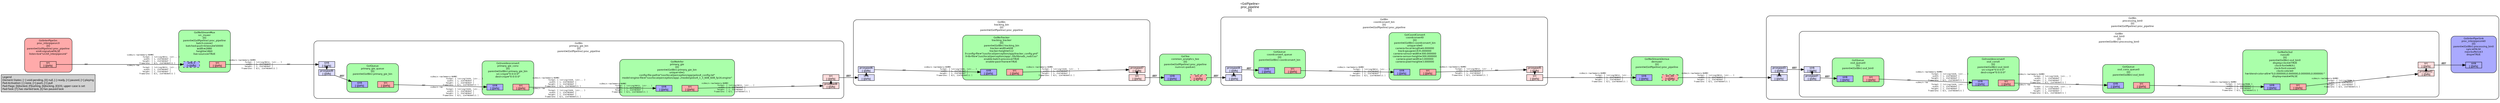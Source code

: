 digraph pipeline {
  rankdir=LR;
  fontname="sans";
  fontsize="10";
  labelloc=t;
  nodesep=.1;
  ranksep=.2;
  label="<GstPipeline>\nproc_pipeline\n[0]";
  node [style="filled,rounded", shape=box, fontsize="9", fontname="sans", margin="0.0,0.0"];
  edge [labelfontsize="6", fontsize="9", fontname="monospace"];
  
  legend [
    pos="0,0!",
    margin="0.05,0.05",
    style="filled",
    label="Legend\lElement-States: [~] void-pending, [0] null, [-] ready, [=] paused, [>] playing\lPad-Activation: [-] none, [>] push, [<] pull\lPad-Flags: [b]locked, [f]lushing, [b]locking, [E]OS; upper-case is set\lPad-Task: [T] has started task, [t] has paused task\l",
  ];
  subgraph cluster_common_analytics_tee_0x55b80b3000 {
    fontname="Bitstream Vera Sans";
    fontsize="8";
    style="filled,rounded";
    color=black;
    label="GstTee\ncommon_analytics_tee\n[0]\nparent=(GstPipeline) proc_pipeline\nnum-src-pads=1";
    subgraph cluster_common_analytics_tee_0x55b80b3000_sink {
      label="";
      style="invis";
      common_analytics_tee_0x55b80b3000_sink_0x55b8076f70 [color=black, fillcolor="#aaaaff", label="sink\n[-][bFb]", height="0.2", style="filled,solid"];
    }

    subgraph cluster_common_analytics_tee_0x55b80b3000_src {
      label="";
      style="invis";
      common_analytics_tee_0x55b80b3000_src_0_0x55b7deb8a0 [color=black, fillcolor="#ffaaaa", label="src_0\n[-][bFb]", height="0.2", style="filled,dashed"];
    }

    common_analytics_tee_0x55b80b3000_sink_0x55b8076f70 -> common_analytics_tee_0x55b80b3000_src_0_0x55b7deb8a0 [style="invis"];
    fillcolor="#aaffaa";
  }

  common_analytics_tee_0x55b80b3000_src_0_0x55b7deb8a0 -> coordconvert_bin_0x55b7da0740_sink_0x55b7de8ae0 [label="ANY"]
  subgraph cluster_primary_gie_bin_0x55b7da0a80 {
    fontname="Bitstream Vera Sans";
    fontsize="8";
    style="filled,rounded";
    color=black;
    label="GstBin\nprimary_gie_bin\n[0]\nparent=(GstPipeline) proc_pipeline";
    subgraph cluster_primary_gie_bin_0x55b7da0a80_sink {
      label="";
      style="invis";
      _proxypad9_0x55b7deb650 [color=black, fillcolor="#ddddff", label="proxypad9\n[-][bfb]", height="0.2", style="filled,solid"];
    primary_gie_bin_0x55b7da0a80_sink_0x55b7de9760 -> _proxypad9_0x55b7deb650 [style=dashed, minlen=0]
      primary_gie_bin_0x55b7da0a80_sink_0x55b7de9760 [color=black, fillcolor="#ddddff", label="sink\n[-][bFb]", height="0.2", style="filled,solid"];
    }

    subgraph cluster_primary_gie_bin_0x55b7da0a80_src {
      label="";
      style="invis";
      _proxypad8_0x55b7deb3f0 [color=black, fillcolor="#ffdddd", label="proxypad8\n[-][bfb]", height="0.2", style="filled,solid"];
    _proxypad8_0x55b7deb3f0 -> primary_gie_bin_0x55b7da0a80_src_0x55b7de94e0 [style=dashed, minlen=0]
      primary_gie_bin_0x55b7da0a80_src_0x55b7de94e0 [color=black, fillcolor="#ffdddd", label="src\n[-][bFb]", height="0.2", style="filled,solid"];
    }

    primary_gie_bin_0x55b7da0a80_sink_0x55b7de9760 -> primary_gie_bin_0x55b7da0a80_src_0x55b7de94e0 [style="invis"];
    fillcolor="#ffffff";
    subgraph cluster_primary_gie_0x55b80894e0 {
      fontname="Bitstream Vera Sans";
      fontsize="8";
      style="filled,rounded";
      color=black;
      label="GstNvInfer\nprimary_gie\n[0]\nparent=(GstBin) primary_gie_bin\nunique-id=1\nconfig-file-path=\"/usr/local/perception/app/yolov4_config.txt\"\nmodel-engine-file=\"/usr/local/perception/app/../model/yolov4_1_3_608_608_fp16.engine\"";
      subgraph cluster_primary_gie_0x55b80894e0_sink {
        label="";
        style="invis";
        primary_gie_0x55b80894e0_sink_0x55b8076ad0 [color=black, fillcolor="#aaaaff", label="sink\n[-][bFb]", height="0.2", style="filled,solid"];
      }

      subgraph cluster_primary_gie_0x55b80894e0_src {
        label="";
        style="invis";
        primary_gie_0x55b80894e0_src_0x55b8076d20 [color=black, fillcolor="#ffaaaa", label="src\n[-][bFb]", height="0.2", style="filled,solid"];
      }

      primary_gie_0x55b80894e0_sink_0x55b8076ad0 -> primary_gie_0x55b80894e0_src_0x55b8076d20 [style="invis"];
      fillcolor="#aaffaa";
    }

    primary_gie_0x55b80894e0_src_0x55b8076d20 -> _proxypad8_0x55b7deb3f0 [labeldistance="10", labelangle="0", label="                                                  ", taillabel="video/x-raw(memory:NVMM)\l              format: { (string)NV12, (str... }\l               width: [ 1, 2147483647 ]\l              height: [ 1, 2147483647 ]\l           framerate: [ 0/1, 2147483647/1 ]\l", headlabel="ANY"]
    subgraph cluster_primary_gie_conv_0x55b8073a80 {
      fontname="Bitstream Vera Sans";
      fontsize="8";
      style="filled,rounded";
      color=black;
      label="Gstnvvideoconvert\nprimary_gie_conv\n[0]\nparent=(GstBin) primary_gie_bin\nsrc-crop=\"0:0:0:0\"\ndest-crop=\"0:0:0:0\"";
      subgraph cluster_primary_gie_conv_0x55b8073a80_sink {
        label="";
        style="invis";
        primary_gie_conv_0x55b8073a80_sink_0x55b8076190 [color=black, fillcolor="#aaaaff", label="sink\n[-][bFb]", height="0.2", style="filled,solid"];
      }

      subgraph cluster_primary_gie_conv_0x55b8073a80_src {
        label="";
        style="invis";
        primary_gie_conv_0x55b8073a80_src_0x55b80763e0 [color=black, fillcolor="#ffaaaa", label="src\n[-][bFb]", height="0.2", style="filled,solid"];
      }

      primary_gie_conv_0x55b8073a80_sink_0x55b8076190 -> primary_gie_conv_0x55b8073a80_src_0x55b80763e0 [style="invis"];
      fillcolor="#aaffaa";
    }

    primary_gie_conv_0x55b8073a80_src_0x55b80763e0 -> primary_gie_0x55b80894e0_sink_0x55b8076ad0 [labeldistance="10", labelangle="0", label="                                                  ", taillabel="video/x-raw(memory:NVMM)\l              format: { (string)I420, (str... }\l               width: [ 1, 2147483647 ]\l              height: [ 1, 2147483647 ]\l           framerate: [ 0/1, 2147483647/1 ]\lvideo/x-raw\l              format: { (string)I420, (str... }\l               width: [ 1, 2147483647 ]\l              height: [ 1, 2147483647 ]\l           framerate: [ 0/1, 2147483647/1 ]\l", headlabel="video/x-raw(memory:NVMM)\l              format: { (string)NV12, (str... }\l               width: [ 1, 2147483647 ]\l              height: [ 1, 2147483647 ]\l           framerate: [ 0/1, 2147483647/1 ]\l"]
    subgraph cluster_primary_gie_queue_0x55b7e2eac0 {
      fontname="Bitstream Vera Sans";
      fontsize="8";
      style="filled,rounded";
      color=black;
      label="GstQueue\nprimary_gie_queue\n[0]\nparent=(GstBin) primary_gie_bin";
      subgraph cluster_primary_gie_queue_0x55b7e2eac0_sink {
        label="";
        style="invis";
        primary_gie_queue_0x55b7e2eac0_sink_0x55b8076630 [color=black, fillcolor="#aaaaff", label="sink\n[-][bFb]", height="0.2", style="filled,solid"];
      }

      subgraph cluster_primary_gie_queue_0x55b7e2eac0_src {
        label="";
        style="invis";
        primary_gie_queue_0x55b7e2eac0_src_0x55b8076880 [color=black, fillcolor="#ffaaaa", label="src\n[-][bFb]", height="0.2", style="filled,solid"];
      }

      primary_gie_queue_0x55b7e2eac0_sink_0x55b8076630 -> primary_gie_queue_0x55b7e2eac0_src_0x55b8076880 [style="invis"];
      fillcolor="#aaffaa";
    }

    _proxypad9_0x55b7deb650 -> primary_gie_queue_0x55b7e2eac0_sink_0x55b8076630 [label="ANY"]
    primary_gie_queue_0x55b7e2eac0_src_0x55b8076880 -> primary_gie_conv_0x55b8073a80_sink_0x55b8076190 [labeldistance="10", labelangle="0", label="                                                  ", taillabel="ANY", headlabel="video/x-raw(memory:NVMM)\l              format: { (string)I420, (str... }\l               width: [ 1, 2147483647 ]\l              height: [ 1, 2147483647 ]\l           framerate: [ 0/1, 2147483647/1 ]\lvideo/x-raw\l              format: { (string)I420, (str... }\l               width: [ 1, 2147483647 ]\l              height: [ 1, 2147483647 ]\l           framerate: [ 0/1, 2147483647/1 ]\l"]
  }

  primary_gie_bin_0x55b7da0a80_src_0x55b7de94e0 -> tracking_bin_0x55b7da08e0_sink_0x55b7de8fe0 [label="ANY"]
  subgraph cluster_tracking_bin_0x55b7da08e0 {
    fontname="Bitstream Vera Sans";
    fontsize="8";
    style="filled,rounded";
    color=black;
    label="GstBin\ntracking_bin\n[0]\nparent=(GstPipeline) proc_pipeline";
    subgraph cluster_tracking_bin_0x55b7da08e0_sink {
      label="";
      style="invis";
      _proxypad6_0x55b7deaf30 [color=black, fillcolor="#ddddff", label="proxypad6\n[-][bfb]", height="0.2", style="filled,solid"];
    tracking_bin_0x55b7da08e0_sink_0x55b7de8fe0 -> _proxypad6_0x55b7deaf30 [style=dashed, minlen=0]
      tracking_bin_0x55b7da08e0_sink_0x55b7de8fe0 [color=black, fillcolor="#ddddff", label="sink\n[-][bFb]", height="0.2", style="filled,solid"];
    }

    subgraph cluster_tracking_bin_0x55b7da08e0_src {
      label="";
      style="invis";
      _proxypad7_0x55b7deb190 [color=black, fillcolor="#ffdddd", label="proxypad7\n[-][bfb]", height="0.2", style="filled,solid"];
    _proxypad7_0x55b7deb190 -> tracking_bin_0x55b7da08e0_src_0x55b7de9260 [style=dashed, minlen=0]
      tracking_bin_0x55b7da08e0_src_0x55b7de9260 [color=black, fillcolor="#ffdddd", label="src\n[-][bFb]", height="0.2", style="filled,solid"];
    }

    tracking_bin_0x55b7da08e0_sink_0x55b7de8fe0 -> tracking_bin_0x55b7da08e0_src_0x55b7de9260 [style="invis"];
    fillcolor="#ffffff";
    subgraph cluster_tracking_tracker_0x55b8074190 {
      fontname="Bitstream Vera Sans";
      fontsize="8";
      style="filled,rounded";
      color=black;
      label="GstNvTracker\ntracking_tracker\n[0]\nparent=(GstBin) tracking_bin\ntracker-width=608\ntracker-height=512\nll-config-file=\"/usr/local/perception/app/tracker_config.yml\"\nll-lib-file=\"/usr/local/perception/app/../lib/libnvds_nvdcf.so\"\nenable-batch-process=TRUE\nenable-past-frame=TRUE";
      subgraph cluster_tracking_tracker_0x55b8074190_sink {
        label="";
        style="invis";
        tracking_tracker_0x55b8074190_sink_0x55b7e31a30 [color=black, fillcolor="#aaaaff", label="sink\n[-][bFb]", height="0.2", style="filled,solid"];
      }

      subgraph cluster_tracking_tracker_0x55b8074190_src {
        label="";
        style="invis";
        tracking_tracker_0x55b8074190_src_0x55b7e31c80 [color=black, fillcolor="#ffaaaa", label="src\n[-][bFb]", height="0.2", style="filled,solid"];
      }

      tracking_tracker_0x55b8074190_sink_0x55b7e31a30 -> tracking_tracker_0x55b8074190_src_0x55b7e31c80 [style="invis"];
      fillcolor="#aaffaa";
    }

    _proxypad6_0x55b7deaf30 -> tracking_tracker_0x55b8074190_sink_0x55b7e31a30 [labeldistance="10", labelangle="0", label="                                                  ", taillabel="ANY", headlabel="video/x-raw(memory:NVMM)\l              format: { (string)I420, (str... }\l               width: [ 1, 2147483647 ]\l              height: [ 1, 2147483647 ]\l           framerate: [ 0/1, 2147483647/1 ]\l"]
    tracking_tracker_0x55b8074190_src_0x55b7e31c80 -> _proxypad7_0x55b7deb190 [labeldistance="10", labelangle="0", label="                                                  ", taillabel="video/x-raw(memory:NVMM)\l              format: { (string)I420, (str... }\l               width: [ 1, 2147483647 ]\l              height: [ 1, 2147483647 ]\l           framerate: [ 0/1, 2147483647/1 ]\l", headlabel="ANY"]
  }

  tracking_bin_0x55b7da08e0_src_0x55b7de9260 -> common_analytics_tee_0x55b80b3000_sink_0x55b8076f70 [label="ANY"]
  subgraph cluster_coordconvert_bin_0x55b7da0740 {
    fontname="Bitstream Vera Sans";
    fontsize="8";
    style="filled,rounded";
    color=black;
    label="GstBin\ncoordconvert_bin\n[0]\nparent=(GstPipeline) proc_pipeline";
    subgraph cluster_coordconvert_bin_0x55b7da0740_sink {
      label="";
      style="invis";
      _proxypad4_0x55b7deaa70 [color=black, fillcolor="#ddddff", label="proxypad4\n[-][bfb]", height="0.2", style="filled,solid"];
    coordconvert_bin_0x55b7da0740_sink_0x55b7de8ae0 -> _proxypad4_0x55b7deaa70 [style=dashed, minlen=0]
      coordconvert_bin_0x55b7da0740_sink_0x55b7de8ae0 [color=black, fillcolor="#ddddff", label="sink\n[-][bFb]", height="0.2", style="filled,solid"];
    }

    subgraph cluster_coordconvert_bin_0x55b7da0740_src {
      label="";
      style="invis";
      _proxypad5_0x55b7deacd0 [color=black, fillcolor="#ffdddd", label="proxypad5\n[-][bfb]", height="0.2", style="filled,solid"];
    _proxypad5_0x55b7deacd0 -> coordconvert_bin_0x55b7da0740_src_0x55b7de8d60 [style=dashed, minlen=0]
      coordconvert_bin_0x55b7da0740_src_0x55b7de8d60 [color=black, fillcolor="#ffdddd", label="src\n[-][bFb]", height="0.2", style="filled,solid"];
    }

    coordconvert_bin_0x55b7da0740_sink_0x55b7de8ae0 -> coordconvert_bin_0x55b7da0740_src_0x55b7de8d60 [style="invis"];
    fillcolor="#ffffff";
    subgraph cluster_coordconvert0_0x55b7c836d0 {
      fontname="Bitstream Vera Sans";
      fontsize="8";
      style="filled,rounded";
      color=black;
      label="GstCoordConvert\ncoordconvert0\n[0]\nparent=(GstBin) coordconvert_bin\nunique-id=0\ncamera-focal-length=6.000000\ntrack-gauge=1435.000000\ncamera-sensor-width=300.000000\ncamera-sensor-height=300.000000\ncamera-pixel-width=3.000000\ncamera-pixel-height=3.000000";
      subgraph cluster_coordconvert0_0x55b7c836d0_sink {
        label="";
        style="invis";
        coordconvert0_0x55b7c836d0_sink_0x55b7e31590 [color=black, fillcolor="#aaaaff", label="sink\n[-][bFb]", height="0.2", style="filled,solid"];
      }

      subgraph cluster_coordconvert0_0x55b7c836d0_src {
        label="";
        style="invis";
        coordconvert0_0x55b7c836d0_src_0x55b7e317e0 [color=black, fillcolor="#ffaaaa", label="src\n[-][bFb]", height="0.2", style="filled,solid"];
      }

      coordconvert0_0x55b7c836d0_sink_0x55b7e31590 -> coordconvert0_0x55b7c836d0_src_0x55b7e317e0 [style="invis"];
      fillcolor="#aaffaa";
    }

    coordconvert0_0x55b7c836d0_src_0x55b7e317e0 -> _proxypad5_0x55b7deacd0 [labeldistance="10", labelangle="0", label="                                                  ", taillabel="video/x-raw(memory:NVMM)\l              format: { (string)NV12, (str... }\l               width: [ 1, 2147483647 ]\l              height: [ 1, 2147483647 ]\l           framerate: [ 0/1, 2147483647/1 ]\l", headlabel="ANY"]
    subgraph cluster_coordconvert_queue_0x55b7e2e7c0 {
      fontname="Bitstream Vera Sans";
      fontsize="8";
      style="filled,rounded";
      color=black;
      label="GstQueue\ncoordconvert_queue\n[0]\nparent=(GstBin) coordconvert_bin";
      subgraph cluster_coordconvert_queue_0x55b7e2e7c0_sink {
        label="";
        style="invis";
        coordconvert_queue_0x55b7e2e7c0_sink_0x55b7e310f0 [color=black, fillcolor="#aaaaff", label="sink\n[-][bFb]", height="0.2", style="filled,solid"];
      }

      subgraph cluster_coordconvert_queue_0x55b7e2e7c0_src {
        label="";
        style="invis";
        coordconvert_queue_0x55b7e2e7c0_src_0x55b7e31340 [color=black, fillcolor="#ffaaaa", label="src\n[-][bFb]", height="0.2", style="filled,solid"];
      }

      coordconvert_queue_0x55b7e2e7c0_sink_0x55b7e310f0 -> coordconvert_queue_0x55b7e2e7c0_src_0x55b7e31340 [style="invis"];
      fillcolor="#aaffaa";
    }

    _proxypad4_0x55b7deaa70 -> coordconvert_queue_0x55b7e2e7c0_sink_0x55b7e310f0 [label="ANY"]
    coordconvert_queue_0x55b7e2e7c0_src_0x55b7e31340 -> coordconvert0_0x55b7c836d0_sink_0x55b7e31590 [labeldistance="10", labelangle="0", label="                                                  ", taillabel="ANY", headlabel="video/x-raw(memory:NVMM)\l              format: { (string)NV12, (str... }\l               width: [ 1, 2147483647 ]\l              height: [ 1, 2147483647 ]\l           framerate: [ 0/1, 2147483647/1 ]\l"]
  }

  coordconvert_bin_0x55b7da0740_src_0x55b7de8d60 -> demuxer_0x55b7e28000_sink_0x55b7de3100 [labeldistance="10", labelangle="0", label="                                                  ", taillabel="ANY", headlabel="video/x-raw(memory:NVMM)\l              format: { (string)NV12, (str... }\l               width: [ 1, 2147483647 ]\l              height: [ 1, 2147483647 ]\l           framerate: [ 0/1, 2147483647/1 ]\l"]
  subgraph cluster_processing_bin0_0x55b7da0400 {
    fontname="Bitstream Vera Sans";
    fontsize="8";
    style="filled,rounded";
    color=black;
    label="GstBin\nprocessing_bin0\n[0]\nparent=(GstPipeline) proc_pipeline";
    subgraph cluster_processing_bin0_0x55b7da0400_sink {
      label="";
      style="invis";
      _proxypad3_0x55b7dea810 [color=black, fillcolor="#ddddff", label="proxypad3\n[-][bfb]", height="0.2", style="filled,solid"];
    processing_bin0_0x55b7da0400_sink_0x55b7de8860 -> _proxypad3_0x55b7dea810 [style=dashed, minlen=0]
      processing_bin0_0x55b7da0400_sink_0x55b7de8860 [color=black, fillcolor="#ddddff", label="sink\n[-][bFb]", height="0.2", style="filled,solid"];
    }

    fillcolor="#ffffff";
    subgraph cluster_osd_bin0_0x55b7da05a0 {
      fontname="Bitstream Vera Sans";
      fontsize="8";
      style="filled,rounded";
      color=black;
      label="GstBin\nosd_bin0\n[0]\nparent=(GstBin) processing_bin0";
      subgraph cluster_osd_bin0_0x55b7da05a0_sink {
        label="";
        style="invis";
        _proxypad1_0x55b7dea350 [color=black, fillcolor="#ddddff", label="proxypad1\n[-][bfb]", height="0.2", style="filled,solid"];
      osd_bin0_0x55b7da05a0_sink_0x55b7de8360 -> _proxypad1_0x55b7dea350 [style=dashed, minlen=0]
        osd_bin0_0x55b7da05a0_sink_0x55b7de8360 [color=black, fillcolor="#ddddff", label="sink\n[-][bFb]", height="0.2", style="filled,solid"];
      }

      subgraph cluster_osd_bin0_0x55b7da05a0_src {
        label="";
        style="invis";
        _proxypad2_0x55b7dea5b0 [color=black, fillcolor="#ffdddd", label="proxypad2\n[-][bfb]", height="0.2", style="filled,solid"];
      _proxypad2_0x55b7dea5b0 -> osd_bin0_0x55b7da05a0_src_0x55b7de85e0 [style=dashed, minlen=0]
        osd_bin0_0x55b7da05a0_src_0x55b7de85e0 [color=black, fillcolor="#ffdddd", label="src\n[-][bFb]", height="0.2", style="filled,solid"];
      }

      osd_bin0_0x55b7da05a0_sink_0x55b7de8360 -> osd_bin0_0x55b7da05a0_src_0x55b7de85e0 [style="invis"];
      fillcolor="#ffffff";
      subgraph cluster_nvosd0_0x55b7fb9630 {
        fontname="Bitstream Vera Sans";
        fontsize="8";
        style="filled,rounded";
        color=black;
        label="GstNvDsOsd\nnvosd0\n[0]\nparent=(GstBin) osd_bin0\ndisplay-clock=TRUE\nclock-font=NULL\nclock-font-size=0\nclock-color=0\nhw-blend-color-attr=\"0,0.000000,0.000000,0.000000,0.000000:\"\ndisplay-mask=FALSE";
        subgraph cluster_nvosd0_0x55b7fb9630_sink {
          label="";
          style="invis";
          nvosd0_0x55b7fb9630_sink_0x55b7e30a00 [color=black, fillcolor="#aaaaff", label="sink\n[-][bFb]", height="0.2", style="filled,solid"];
        }

        subgraph cluster_nvosd0_0x55b7fb9630_src {
          label="";
          style="invis";
          nvosd0_0x55b7fb9630_src_0x55b7e30c50 [color=black, fillcolor="#ffaaaa", label="src\n[-][bFb]", height="0.2", style="filled,solid"];
        }

        nvosd0_0x55b7fb9630_sink_0x55b7e30a00 -> nvosd0_0x55b7fb9630_src_0x55b7e30c50 [style="invis"];
        fillcolor="#aaffaa";
      }

      nvosd0_0x55b7fb9630_src_0x55b7e30c50 -> _proxypad2_0x55b7dea5b0 [labeldistance="10", labelangle="0", label="                                                  ", taillabel="video/x-raw(memory:NVMM)\l              format: { (string)RGBA }\l               width: [ 1, 2147483647 ]\l              height: [ 1, 2147483647 ]\l           framerate: [ 0/1, 2147483647/1 ]\l", headlabel="ANY"]
      subgraph cluster_osd_conv_queue0_0x55b7e2e4c0 {
        fontname="Bitstream Vera Sans";
        fontsize="8";
        style="filled,rounded";
        color=black;
        label="GstQueue\nosd_conv_queue0\n[0]\nparent=(GstBin) osd_bin0";
        subgraph cluster_osd_conv_queue0_0x55b7e2e4c0_sink {
          label="";
          style="invis";
          osd_conv_queue0_0x55b7e2e4c0_sink_0x55b7e30560 [color=black, fillcolor="#aaaaff", label="sink\n[-][bFb]", height="0.2", style="filled,solid"];
        }

        subgraph cluster_osd_conv_queue0_0x55b7e2e4c0_src {
          label="";
          style="invis";
          osd_conv_queue0_0x55b7e2e4c0_src_0x55b7e307b0 [color=black, fillcolor="#ffaaaa", label="src\n[-][bFb]", height="0.2", style="filled,solid"];
        }

        osd_conv_queue0_0x55b7e2e4c0_sink_0x55b7e30560 -> osd_conv_queue0_0x55b7e2e4c0_src_0x55b7e307b0 [style="invis"];
        fillcolor="#aaffaa";
      }

      osd_conv_queue0_0x55b7e2e4c0_src_0x55b7e307b0 -> nvosd0_0x55b7fb9630_sink_0x55b7e30a00 [labeldistance="10", labelangle="0", label="                                                  ", taillabel="ANY", headlabel="video/x-raw(memory:NVMM)\l              format: { (string)RGBA }\l               width: [ 1, 2147483647 ]\l              height: [ 1, 2147483647 ]\l           framerate: [ 0/1, 2147483647/1 ]\l"]
      subgraph cluster_osd_conv0_0x55b7c568d0 {
        fontname="Bitstream Vera Sans";
        fontsize="8";
        style="filled,rounded";
        color=black;
        label="Gstnvvideoconvert\nosd_conv0\n[0]\nparent=(GstBin) osd_bin0\nsrc-crop=\"0:0:0:0\"\ndest-crop=\"0:0:0:0\"";
        subgraph cluster_osd_conv0_0x55b7c568d0_sink {
          label="";
          style="invis";
          osd_conv0_0x55b7c568d0_sink_0x55b7de35a0 [color=black, fillcolor="#aaaaff", label="sink\n[-][bFb]", height="0.2", style="filled,solid"];
        }

        subgraph cluster_osd_conv0_0x55b7c568d0_src {
          label="";
          style="invis";
          osd_conv0_0x55b7c568d0_src_0x55b7de37f0 [color=black, fillcolor="#ffaaaa", label="src\n[-][bFb]", height="0.2", style="filled,solid"];
        }

        osd_conv0_0x55b7c568d0_sink_0x55b7de35a0 -> osd_conv0_0x55b7c568d0_src_0x55b7de37f0 [style="invis"];
        fillcolor="#aaffaa";
      }

      osd_conv0_0x55b7c568d0_src_0x55b7de37f0 -> osd_conv_queue0_0x55b7e2e4c0_sink_0x55b7e30560 [labeldistance="10", labelangle="0", label="                                                  ", taillabel="video/x-raw(memory:NVMM)\l              format: { (string)I420, (str... }\l               width: [ 1, 2147483647 ]\l              height: [ 1, 2147483647 ]\l           framerate: [ 0/1, 2147483647/1 ]\lvideo/x-raw\l              format: { (string)I420, (str... }\l               width: [ 1, 2147483647 ]\l              height: [ 1, 2147483647 ]\l           framerate: [ 0/1, 2147483647/1 ]\l", headlabel="ANY"]
      subgraph cluster_osd_queue0_0x55b7e2e1c0 {
        fontname="Bitstream Vera Sans";
        fontsize="8";
        style="filled,rounded";
        color=black;
        label="GstQueue\nosd_queue0\n[0]\nparent=(GstBin) osd_bin0";
        subgraph cluster_osd_queue0_0x55b7e2e1c0_sink {
          label="";
          style="invis";
          osd_queue0_0x55b7e2e1c0_sink_0x55b7de3a40 [color=black, fillcolor="#aaaaff", label="sink\n[-][bFb]", height="0.2", style="filled,solid"];
        }

        subgraph cluster_osd_queue0_0x55b7e2e1c0_src {
          label="";
          style="invis";
          osd_queue0_0x55b7e2e1c0_src_0x55b7de3c90 [color=black, fillcolor="#ffaaaa", label="src\n[-][bFb]", height="0.2", style="filled,solid"];
        }

        osd_queue0_0x55b7e2e1c0_sink_0x55b7de3a40 -> osd_queue0_0x55b7e2e1c0_src_0x55b7de3c90 [style="invis"];
        fillcolor="#aaffaa";
      }

      _proxypad1_0x55b7dea350 -> osd_queue0_0x55b7e2e1c0_sink_0x55b7de3a40 [label="ANY"]
      osd_queue0_0x55b7e2e1c0_src_0x55b7de3c90 -> osd_conv0_0x55b7c568d0_sink_0x55b7de35a0 [labeldistance="10", labelangle="0", label="                                                  ", taillabel="ANY", headlabel="video/x-raw(memory:NVMM)\l              format: { (string)I420, (str... }\l               width: [ 1, 2147483647 ]\l              height: [ 1, 2147483647 ]\l           framerate: [ 0/1, 2147483647/1 ]\lvideo/x-raw\l              format: { (string)I420, (str... }\l               width: [ 1, 2147483647 ]\l              height: [ 1, 2147483647 ]\l           framerate: [ 0/1, 2147483647/1 ]\l"]
    }

    _proxypad3_0x55b7dea810 -> osd_bin0_0x55b7da05a0_sink_0x55b7de8360 [label="ANY"]
    osd_bin0_0x55b7da05a0_src_0x55b7de85e0 -> proc_interpipesink0_0x55b7e293d0_sink_0x55b7de3350 [label="ANY"]
    subgraph cluster_proc_interpipesink0_0x55b7e293d0 {
      fontname="Bitstream Vera Sans";
      fontsize="8";
      style="filled,rounded";
      color=black;
      label="GstInterPipeSink\nproc_interpipesink0\n[0]\nparent=(GstBin) processing_bin0\nsync=FALSE\nmax-buffers=3\ndrop=TRUE";
      subgraph cluster_proc_interpipesink0_0x55b7e293d0_sink {
        label="";
        style="invis";
        proc_interpipesink0_0x55b7e293d0_sink_0x55b7de3350 [color=black, fillcolor="#aaaaff", label="sink\n[-][bFb]", height="0.2", style="filled,solid"];
      }

      fillcolor="#aaaaff";
    }

  }

  subgraph cluster_demuxer_0x55b7e28000 {
    fontname="Bitstream Vera Sans";
    fontsize="8";
    style="filled,rounded";
    color=black;
    label="GstNvStreamDemux\ndemuxer\n[0]\nparent=(GstPipeline) proc_pipeline";
    subgraph cluster_demuxer_0x55b7e28000_sink {
      label="";
      style="invis";
      demuxer_0x55b7e28000_sink_0x55b7de3100 [color=black, fillcolor="#aaaaff", label="sink\n[-][bFb]", height="0.2", style="filled,solid"];
    }

    subgraph cluster_demuxer_0x55b7e28000_src {
      label="";
      style="invis";
      demuxer_0x55b7e28000_src_00_0x55b7e30ea0 [color=black, fillcolor="#ffaaaa", label="src_00\n[>][bfb]", height="0.2", style="filled,dashed"];
    }

    demuxer_0x55b7e28000_sink_0x55b7de3100 -> demuxer_0x55b7e28000_src_00_0x55b7e30ea0 [style="invis"];
    fillcolor="#aaffaa";
  }

  demuxer_0x55b7e28000_src_00_0x55b7e30ea0 -> processing_bin0_0x55b7da0400_sink_0x55b7de8860 [labeldistance="10", labelangle="0", label="                                                  ", taillabel="video/x-raw(memory:NVMM)\l              format: { (string)NV12, (str... }\l               width: [ 1, 2147483647 ]\l              height: [ 1, 2147483647 ]\l           framerate: [ 0/1, 2147483647/1 ]\l", headlabel="ANY"]
  subgraph cluster_proc_interpipesrc0_0x55b7c68f90 {
    fontname="Bitstream Vera Sans";
    fontsize="8";
    style="filled,rounded";
    color=black;
    label="GstInterPipeSrc\nproc_interpipesrc0\n[0]\nparent=(GstPipeline) proc_pipeline\nemit-signals=FALSE\nlisten-to=\"src0A_interpipesink\"";
    subgraph cluster_proc_interpipesrc0_0x55b7c68f90_src {
      label="";
      style="invis";
      proc_interpipesrc0_0x55b7c68f90_src_0x55b7de2c60 [color=black, fillcolor="#ffaaaa", label="src\n[-][bFb]", height="0.2", style="filled,solid"];
    }

    fillcolor="#ffaaaa";
  }

  proc_interpipesrc0_0x55b7c68f90_src_0x55b7de2c60 -> src_muxer_0x55b7e240b0_sink_0_0x55b7de2eb0 [labeldistance="10", labelangle="0", label="                                                  ", taillabel="ANY", headlabel="video/x-raw(memory:NVMM)\l              format: { (string)NV12, (str... }\l               width: [ 1, 2147483647 ]\l              height: [ 1, 2147483647 ]\l           framerate: [ 0/1, 2147483647/1 ]\lvideo/x-raw\l              format: { (string)NV12, (str... }\l               width: [ 1, 2147483647 ]\l              height: [ 1, 2147483647 ]\l           framerate: [ 0/1, 2147483647/1 ]\l"]
  subgraph cluster_src_muxer_0x55b7e240b0 {
    fontname="Bitstream Vera Sans";
    fontsize="8";
    style="filled,rounded";
    color=black;
    label="GstNvStreamMux\nsrc_muxer\n[0]\nparent=(GstPipeline) proc_pipeline\nbatch-size=2\nbatched-push-timeout=50000\nwidth=2880\nheight=1860\nlive-source=TRUE";
    subgraph cluster_src_muxer_0x55b7e240b0_sink {
      label="";
      style="invis";
      src_muxer_0x55b7e240b0_sink_0_0x55b7de2eb0 [color=black, fillcolor="#aaaaff", label="sink_0\n[>][bfb]", height="0.2", style="filled,dashed"];
    }

    subgraph cluster_src_muxer_0x55b7e240b0_src {
      label="";
      style="invis";
      src_muxer_0x55b7e240b0_src_0x55b7de2a10 [color=black, fillcolor="#ffaaaa", label="src\n[-][bFb]", height="0.2", style="filled,solid"];
    }

    src_muxer_0x55b7e240b0_sink_0_0x55b7de2eb0 -> src_muxer_0x55b7e240b0_src_0x55b7de2a10 [style="invis"];
    fillcolor="#aaffaa";
  }

  src_muxer_0x55b7e240b0_src_0x55b7de2a10 -> primary_gie_bin_0x55b7da0a80_sink_0x55b7de9760 [labeldistance="10", labelangle="0", label="                                                  ", taillabel="video/x-raw(memory:NVMM)\l              format: { (string)NV12, (str... }\l               width: [ 1, 2147483647 ]\l              height: [ 1, 2147483647 ]\l           framerate: [ 0/1, 2147483647/1 ]\l", headlabel="ANY"]
}
